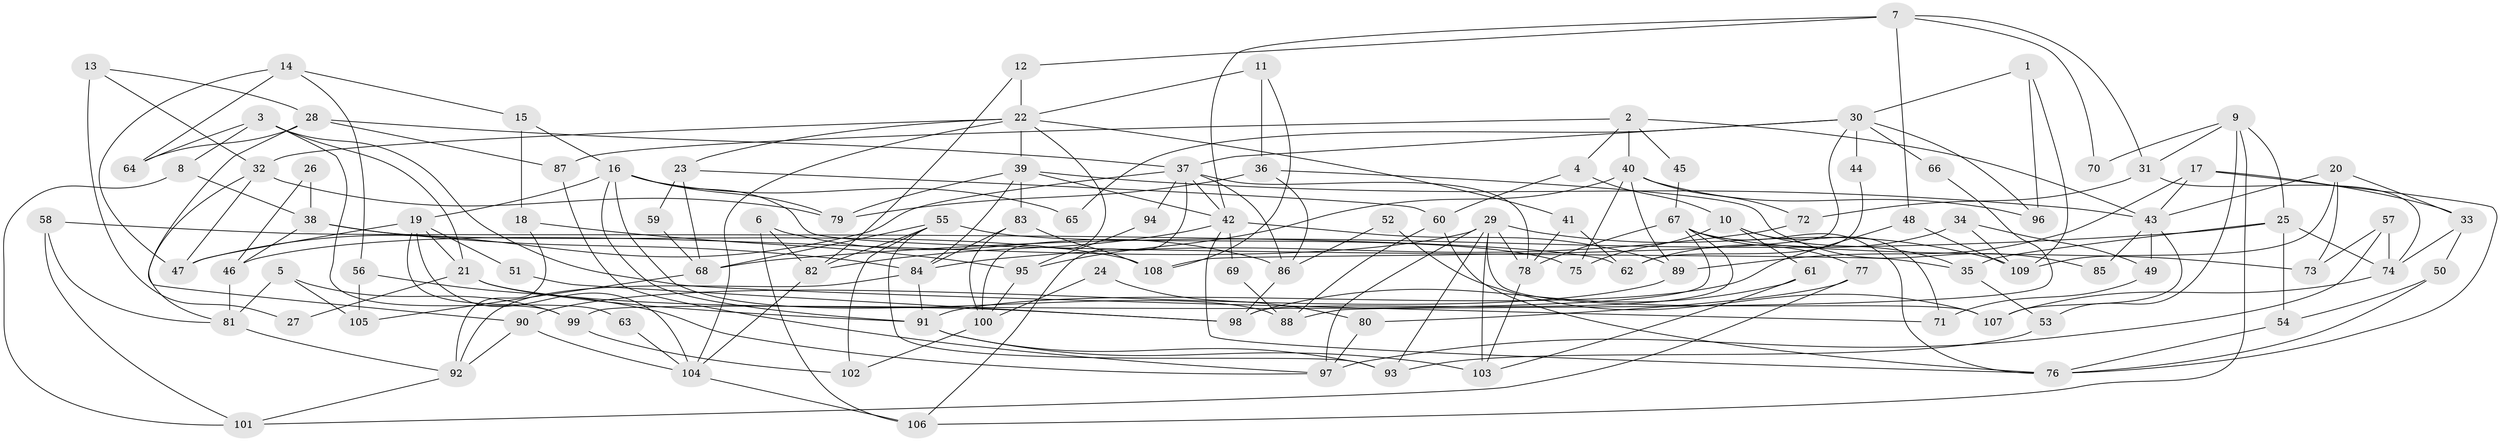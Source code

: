 // Generated by graph-tools (version 1.1) at 2025/50/03/09/25 03:50:04]
// undirected, 109 vertices, 218 edges
graph export_dot {
graph [start="1"]
  node [color=gray90,style=filled];
  1;
  2;
  3;
  4;
  5;
  6;
  7;
  8;
  9;
  10;
  11;
  12;
  13;
  14;
  15;
  16;
  17;
  18;
  19;
  20;
  21;
  22;
  23;
  24;
  25;
  26;
  27;
  28;
  29;
  30;
  31;
  32;
  33;
  34;
  35;
  36;
  37;
  38;
  39;
  40;
  41;
  42;
  43;
  44;
  45;
  46;
  47;
  48;
  49;
  50;
  51;
  52;
  53;
  54;
  55;
  56;
  57;
  58;
  59;
  60;
  61;
  62;
  63;
  64;
  65;
  66;
  67;
  68;
  69;
  70;
  71;
  72;
  73;
  74;
  75;
  76;
  77;
  78;
  79;
  80;
  81;
  82;
  83;
  84;
  85;
  86;
  87;
  88;
  89;
  90;
  91;
  92;
  93;
  94;
  95;
  96;
  97;
  98;
  99;
  100;
  101;
  102;
  103;
  104;
  105;
  106;
  107;
  108;
  109;
  1 -- 96;
  1 -- 30;
  1 -- 109;
  2 -- 43;
  2 -- 40;
  2 -- 4;
  2 -- 45;
  2 -- 87;
  3 -- 71;
  3 -- 99;
  3 -- 8;
  3 -- 21;
  3 -- 64;
  4 -- 60;
  4 -- 10;
  5 -- 81;
  5 -- 99;
  5 -- 105;
  6 -- 82;
  6 -- 106;
  6 -- 86;
  7 -- 42;
  7 -- 31;
  7 -- 12;
  7 -- 48;
  7 -- 70;
  8 -- 38;
  8 -- 101;
  9 -- 31;
  9 -- 53;
  9 -- 25;
  9 -- 70;
  9 -- 106;
  10 -- 35;
  10 -- 61;
  10 -- 71;
  10 -- 75;
  11 -- 36;
  11 -- 22;
  11 -- 108;
  12 -- 22;
  12 -- 82;
  13 -- 32;
  13 -- 28;
  13 -- 27;
  14 -- 47;
  14 -- 64;
  14 -- 15;
  14 -- 56;
  15 -- 18;
  15 -- 16;
  16 -- 91;
  16 -- 19;
  16 -- 35;
  16 -- 65;
  16 -- 79;
  16 -- 88;
  17 -- 76;
  17 -- 43;
  17 -- 33;
  17 -- 89;
  18 -- 95;
  18 -- 92;
  19 -- 104;
  19 -- 21;
  19 -- 47;
  19 -- 51;
  19 -- 63;
  20 -- 33;
  20 -- 109;
  20 -- 43;
  20 -- 73;
  21 -- 27;
  21 -- 91;
  21 -- 98;
  22 -- 32;
  22 -- 39;
  22 -- 23;
  22 -- 41;
  22 -- 100;
  22 -- 104;
  23 -- 68;
  23 -- 59;
  23 -- 60;
  24 -- 80;
  24 -- 100;
  25 -- 74;
  25 -- 35;
  25 -- 54;
  25 -- 68;
  26 -- 46;
  26 -- 38;
  28 -- 37;
  28 -- 90;
  28 -- 64;
  28 -- 87;
  29 -- 109;
  29 -- 78;
  29 -- 46;
  29 -- 93;
  29 -- 97;
  29 -- 103;
  29 -- 107;
  30 -- 108;
  30 -- 37;
  30 -- 44;
  30 -- 65;
  30 -- 66;
  30 -- 96;
  31 -- 72;
  31 -- 74;
  32 -- 47;
  32 -- 79;
  32 -- 81;
  33 -- 74;
  33 -- 50;
  34 -- 109;
  34 -- 62;
  34 -- 49;
  35 -- 53;
  36 -- 79;
  36 -- 86;
  36 -- 85;
  37 -- 42;
  37 -- 106;
  37 -- 47;
  37 -- 78;
  37 -- 86;
  37 -- 94;
  38 -- 46;
  38 -- 84;
  38 -- 108;
  39 -- 83;
  39 -- 42;
  39 -- 43;
  39 -- 79;
  39 -- 84;
  40 -- 75;
  40 -- 89;
  40 -- 72;
  40 -- 95;
  40 -- 96;
  41 -- 78;
  41 -- 62;
  42 -- 82;
  42 -- 76;
  42 -- 69;
  42 -- 89;
  43 -- 49;
  43 -- 85;
  43 -- 107;
  44 -- 62;
  45 -- 67;
  46 -- 81;
  48 -- 91;
  48 -- 109;
  49 -- 71;
  50 -- 54;
  50 -- 76;
  51 -- 98;
  52 -- 86;
  52 -- 107;
  53 -- 93;
  54 -- 76;
  55 -- 93;
  55 -- 68;
  55 -- 75;
  55 -- 82;
  55 -- 102;
  56 -- 97;
  56 -- 105;
  57 -- 97;
  57 -- 73;
  57 -- 74;
  58 -- 101;
  58 -- 81;
  58 -- 62;
  59 -- 68;
  60 -- 76;
  60 -- 88;
  61 -- 98;
  61 -- 103;
  63 -- 104;
  66 -- 88;
  67 -- 98;
  67 -- 78;
  67 -- 73;
  67 -- 76;
  67 -- 77;
  67 -- 99;
  68 -- 105;
  69 -- 88;
  72 -- 84;
  74 -- 107;
  77 -- 101;
  77 -- 80;
  78 -- 103;
  80 -- 97;
  81 -- 92;
  82 -- 104;
  83 -- 108;
  83 -- 84;
  83 -- 100;
  84 -- 91;
  84 -- 92;
  86 -- 98;
  87 -- 97;
  89 -- 90;
  90 -- 104;
  90 -- 92;
  91 -- 103;
  91 -- 93;
  92 -- 101;
  94 -- 95;
  95 -- 100;
  99 -- 102;
  100 -- 102;
  104 -- 106;
}
